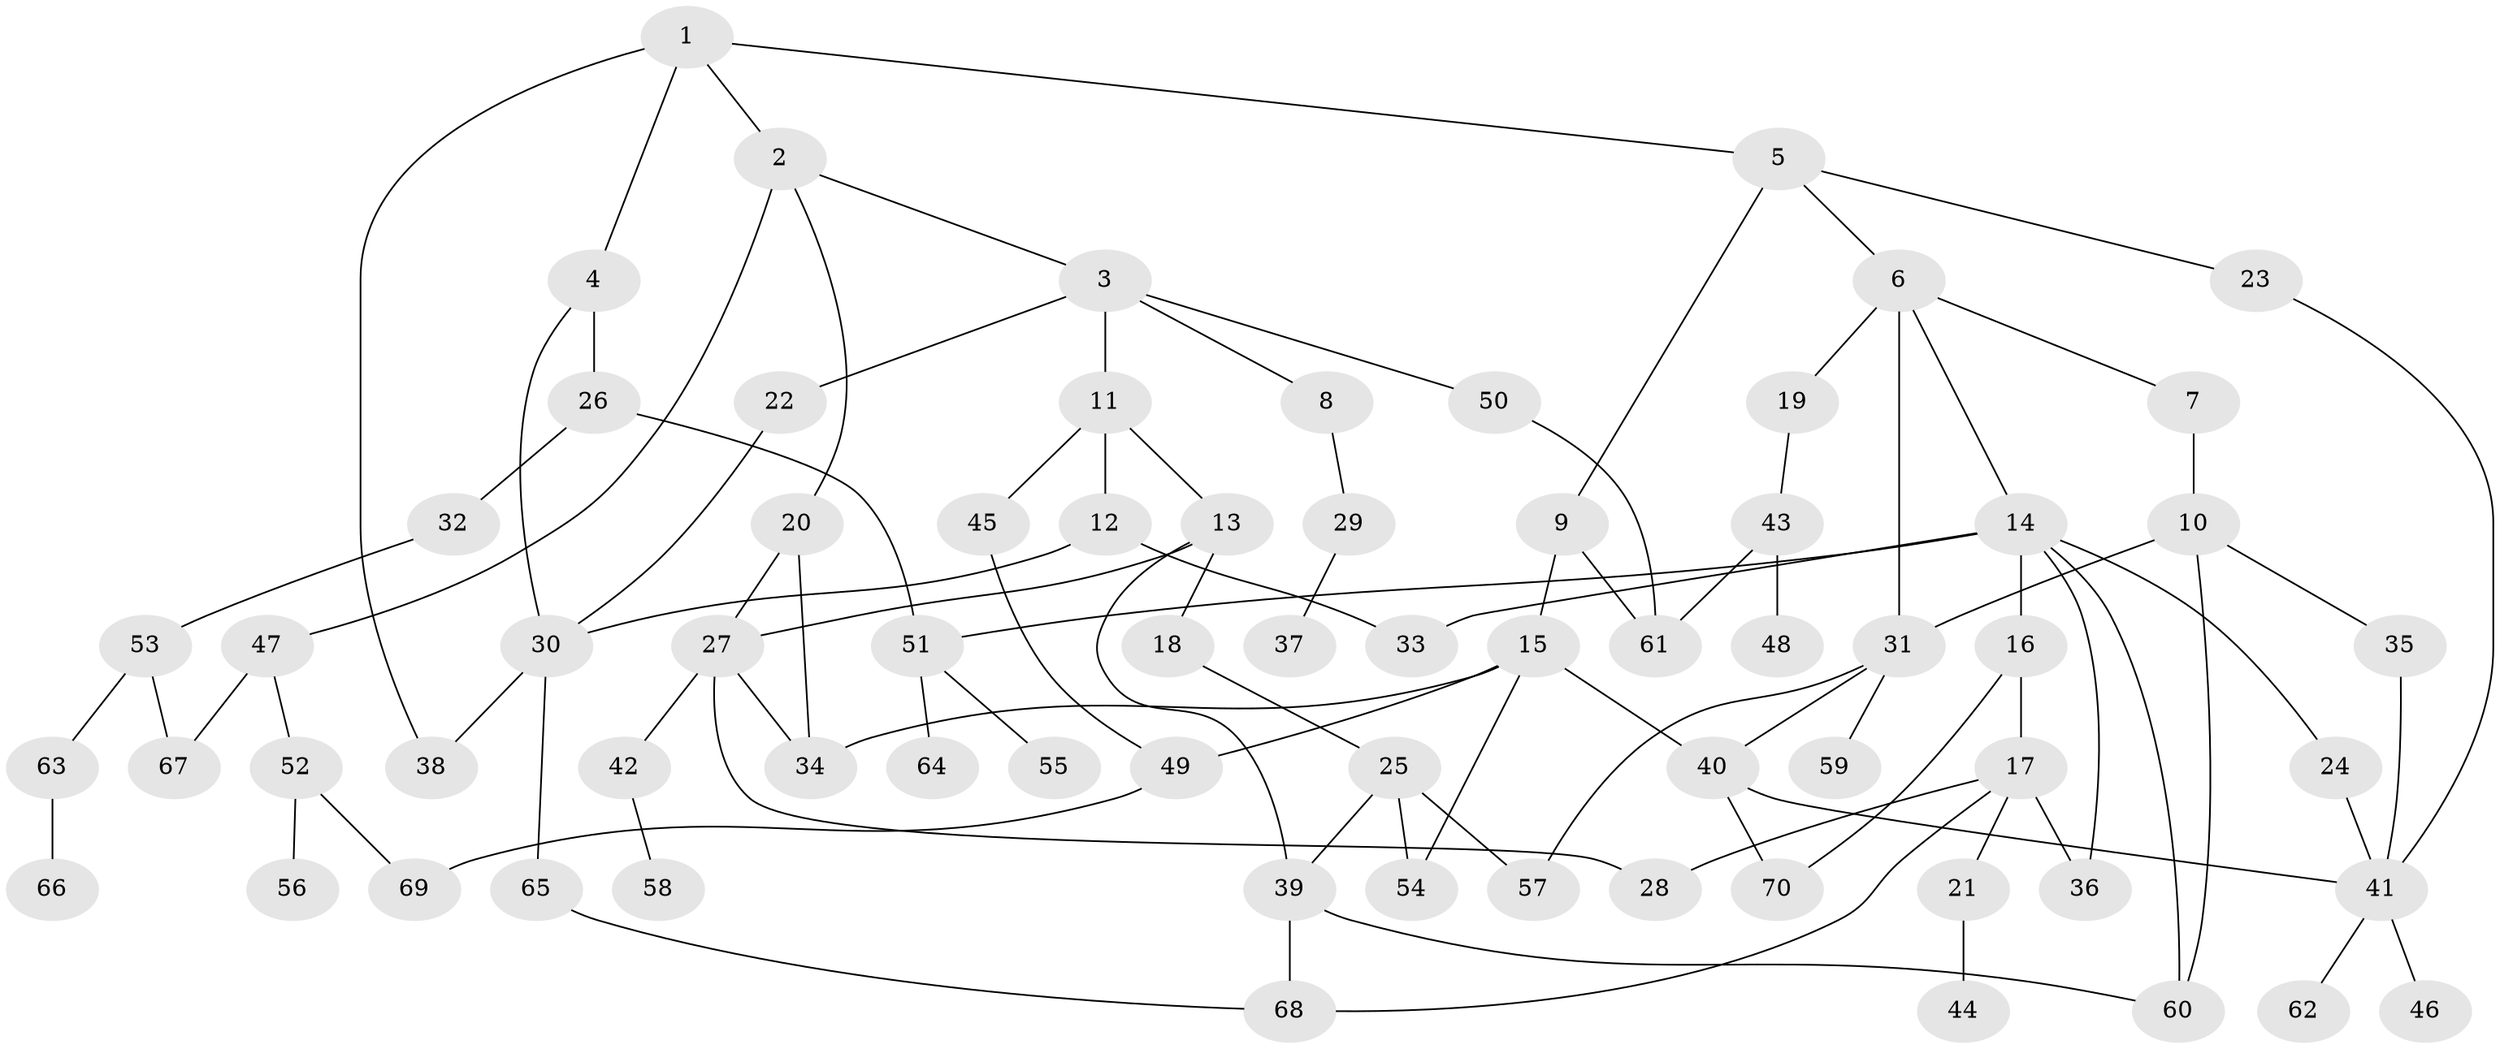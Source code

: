 // original degree distribution, {4: 0.15151515151515152, 6: 0.050505050505050504, 3: 0.15151515151515152, 2: 0.37373737373737376, 7: 0.010101010101010102, 5: 0.030303030303030304, 1: 0.23232323232323232}
// Generated by graph-tools (version 1.1) at 2025/49/03/04/25 22:49:09]
// undirected, 70 vertices, 97 edges
graph export_dot {
  node [color=gray90,style=filled];
  1;
  2;
  3;
  4;
  5;
  6;
  7;
  8;
  9;
  10;
  11;
  12;
  13;
  14;
  15;
  16;
  17;
  18;
  19;
  20;
  21;
  22;
  23;
  24;
  25;
  26;
  27;
  28;
  29;
  30;
  31;
  32;
  33;
  34;
  35;
  36;
  37;
  38;
  39;
  40;
  41;
  42;
  43;
  44;
  45;
  46;
  47;
  48;
  49;
  50;
  51;
  52;
  53;
  54;
  55;
  56;
  57;
  58;
  59;
  60;
  61;
  62;
  63;
  64;
  65;
  66;
  67;
  68;
  69;
  70;
  1 -- 2 [weight=1.0];
  1 -- 4 [weight=1.0];
  1 -- 5 [weight=1.0];
  1 -- 38 [weight=1.0];
  2 -- 3 [weight=1.0];
  2 -- 20 [weight=1.0];
  2 -- 47 [weight=1.0];
  3 -- 8 [weight=1.0];
  3 -- 11 [weight=1.0];
  3 -- 22 [weight=1.0];
  3 -- 50 [weight=1.0];
  4 -- 26 [weight=1.0];
  4 -- 30 [weight=1.0];
  5 -- 6 [weight=1.0];
  5 -- 9 [weight=1.0];
  5 -- 23 [weight=1.0];
  6 -- 7 [weight=1.0];
  6 -- 14 [weight=1.0];
  6 -- 19 [weight=1.0];
  6 -- 31 [weight=1.0];
  7 -- 10 [weight=2.0];
  8 -- 29 [weight=1.0];
  9 -- 15 [weight=1.0];
  9 -- 61 [weight=1.0];
  10 -- 31 [weight=1.0];
  10 -- 35 [weight=1.0];
  10 -- 60 [weight=1.0];
  11 -- 12 [weight=1.0];
  11 -- 13 [weight=1.0];
  11 -- 45 [weight=1.0];
  12 -- 30 [weight=1.0];
  12 -- 33 [weight=1.0];
  13 -- 18 [weight=1.0];
  13 -- 27 [weight=1.0];
  13 -- 39 [weight=1.0];
  14 -- 16 [weight=1.0];
  14 -- 24 [weight=1.0];
  14 -- 33 [weight=1.0];
  14 -- 36 [weight=1.0];
  14 -- 51 [weight=1.0];
  14 -- 60 [weight=1.0];
  15 -- 34 [weight=1.0];
  15 -- 40 [weight=1.0];
  15 -- 49 [weight=1.0];
  15 -- 54 [weight=1.0];
  16 -- 17 [weight=1.0];
  16 -- 70 [weight=1.0];
  17 -- 21 [weight=1.0];
  17 -- 28 [weight=1.0];
  17 -- 36 [weight=1.0];
  17 -- 68 [weight=1.0];
  18 -- 25 [weight=1.0];
  19 -- 43 [weight=1.0];
  20 -- 27 [weight=1.0];
  20 -- 34 [weight=1.0];
  21 -- 44 [weight=1.0];
  22 -- 30 [weight=1.0];
  23 -- 41 [weight=1.0];
  24 -- 41 [weight=1.0];
  25 -- 39 [weight=1.0];
  25 -- 54 [weight=1.0];
  25 -- 57 [weight=1.0];
  26 -- 32 [weight=1.0];
  26 -- 51 [weight=1.0];
  27 -- 28 [weight=1.0];
  27 -- 34 [weight=1.0];
  27 -- 42 [weight=1.0];
  29 -- 37 [weight=1.0];
  30 -- 38 [weight=1.0];
  30 -- 65 [weight=1.0];
  31 -- 40 [weight=1.0];
  31 -- 57 [weight=1.0];
  31 -- 59 [weight=1.0];
  32 -- 53 [weight=1.0];
  35 -- 41 [weight=1.0];
  39 -- 60 [weight=1.0];
  39 -- 68 [weight=1.0];
  40 -- 41 [weight=1.0];
  40 -- 70 [weight=1.0];
  41 -- 46 [weight=1.0];
  41 -- 62 [weight=1.0];
  42 -- 58 [weight=1.0];
  43 -- 48 [weight=1.0];
  43 -- 61 [weight=1.0];
  45 -- 49 [weight=1.0];
  47 -- 52 [weight=1.0];
  47 -- 67 [weight=1.0];
  49 -- 69 [weight=1.0];
  50 -- 61 [weight=1.0];
  51 -- 55 [weight=1.0];
  51 -- 64 [weight=1.0];
  52 -- 56 [weight=1.0];
  52 -- 69 [weight=1.0];
  53 -- 63 [weight=1.0];
  53 -- 67 [weight=1.0];
  63 -- 66 [weight=1.0];
  65 -- 68 [weight=1.0];
}
